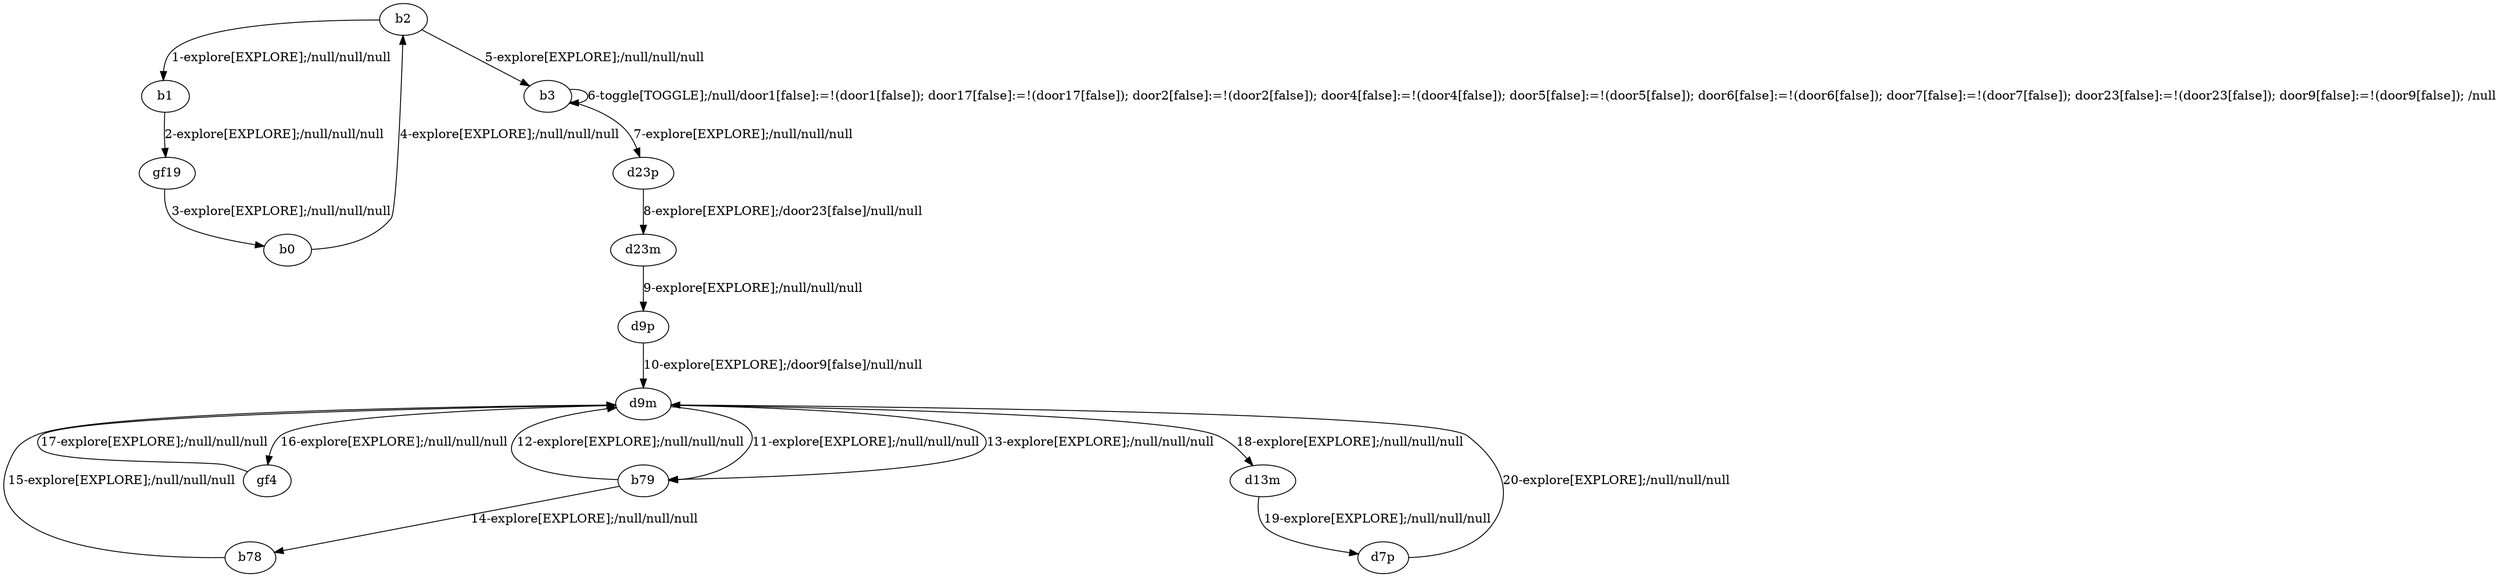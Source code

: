 # Total number of goals covered by this test: 2
# d13m --> d7p
# d7p --> d9m

digraph g {
"b2" -> "b1" [label = "1-explore[EXPLORE];/null/null/null"];
"b1" -> "gf19" [label = "2-explore[EXPLORE];/null/null/null"];
"gf19" -> "b0" [label = "3-explore[EXPLORE];/null/null/null"];
"b0" -> "b2" [label = "4-explore[EXPLORE];/null/null/null"];
"b2" -> "b3" [label = "5-explore[EXPLORE];/null/null/null"];
"b3" -> "b3" [label = "6-toggle[TOGGLE];/null/door1[false]:=!(door1[false]); door17[false]:=!(door17[false]); door2[false]:=!(door2[false]); door4[false]:=!(door4[false]); door5[false]:=!(door5[false]); door6[false]:=!(door6[false]); door7[false]:=!(door7[false]); door23[false]:=!(door23[false]); door9[false]:=!(door9[false]); /null"];
"b3" -> "d23p" [label = "7-explore[EXPLORE];/null/null/null"];
"d23p" -> "d23m" [label = "8-explore[EXPLORE];/door23[false]/null/null"];
"d23m" -> "d9p" [label = "9-explore[EXPLORE];/null/null/null"];
"d9p" -> "d9m" [label = "10-explore[EXPLORE];/door9[false]/null/null"];
"d9m" -> "b79" [label = "11-explore[EXPLORE];/null/null/null"];
"b79" -> "d9m" [label = "12-explore[EXPLORE];/null/null/null"];
"d9m" -> "b79" [label = "13-explore[EXPLORE];/null/null/null"];
"b79" -> "b78" [label = "14-explore[EXPLORE];/null/null/null"];
"b78" -> "d9m" [label = "15-explore[EXPLORE];/null/null/null"];
"d9m" -> "gf4" [label = "16-explore[EXPLORE];/null/null/null"];
"gf4" -> "d9m" [label = "17-explore[EXPLORE];/null/null/null"];
"d9m" -> "d13m" [label = "18-explore[EXPLORE];/null/null/null"];
"d13m" -> "d7p" [label = "19-explore[EXPLORE];/null/null/null"];
"d7p" -> "d9m" [label = "20-explore[EXPLORE];/null/null/null"];
}
